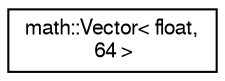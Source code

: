 digraph "Graphical Class Hierarchy"
{
  edge [fontname="FreeSans",fontsize="10",labelfontname="FreeSans",labelfontsize="10"];
  node [fontname="FreeSans",fontsize="10",shape=record];
  rankdir="LR";
  Node0 [label="math::Vector\< float,\l 64 \>",height=0.2,width=0.4,color="black", fillcolor="white", style="filled",URL="$classmath_1_1_vector.html"];
}
